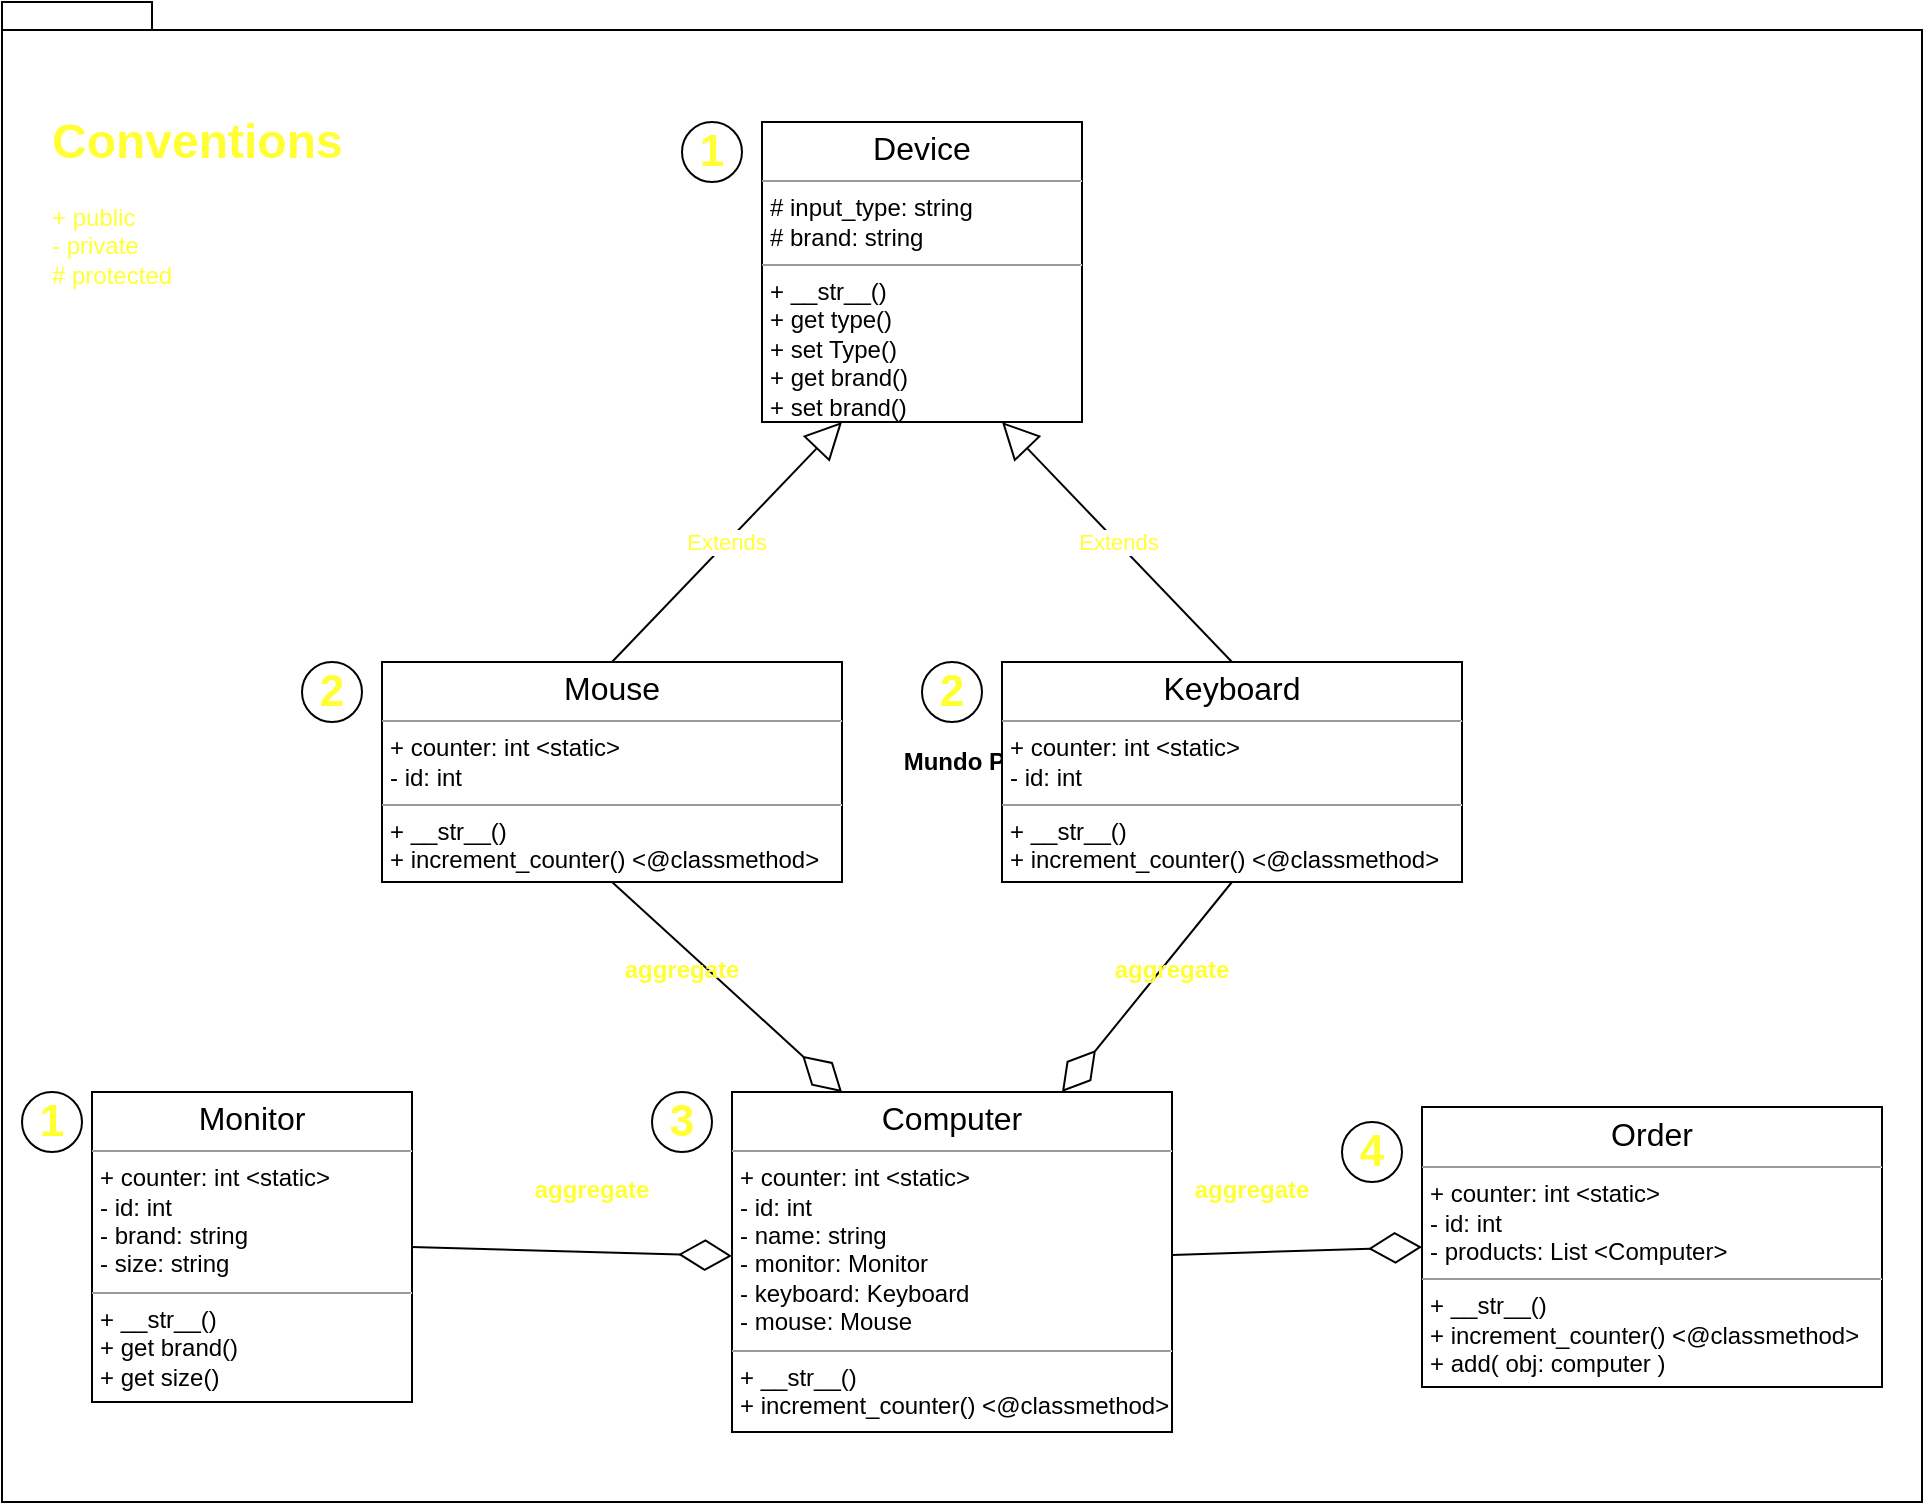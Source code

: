 <mxfile>
    <diagram id="qayZgwgJXsySZK4FvLoU" name="Class Diagram">
        <mxGraphModel dx="1017" dy="533" grid="1" gridSize="10" guides="1" tooltips="1" connect="1" arrows="1" fold="1" page="1" pageScale="1" pageWidth="1100" pageHeight="850" math="0" shadow="0">
            <root>
                <mxCell id="0"/>
                <mxCell id="1" parent="0"/>
                <mxCell id="3" value="Mundo PC" style="shape=folder;fontStyle=1;spacingTop=10;tabWidth=40;tabHeight=14;tabPosition=left;html=1;" parent="1" vertex="1">
                    <mxGeometry x="30" y="30" width="960" height="750" as="geometry"/>
                </mxCell>
                <mxCell id="2" value="&lt;p style=&quot;margin: 0px ; margin-top: 4px ; text-align: center&quot;&gt;&lt;font style=&quot;font-size: 16px&quot;&gt;Computer&lt;/font&gt;&lt;/p&gt;&lt;hr size=&quot;1&quot;&gt;&lt;p style=&quot;margin: 0px ; margin-left: 4px&quot;&gt;+ counter: int &amp;lt;static&amp;gt;&lt;/p&gt;&lt;p style=&quot;margin: 0px ; margin-left: 4px&quot;&gt;- id: int&lt;/p&gt;&lt;p style=&quot;margin: 0px ; margin-left: 4px&quot;&gt;- name: string&lt;/p&gt;&lt;p style=&quot;margin: 0px ; margin-left: 4px&quot;&gt;- monitor: Monitor&lt;/p&gt;&lt;p style=&quot;margin: 0px ; margin-left: 4px&quot;&gt;- keyboard: Keyboard&lt;/p&gt;&lt;p style=&quot;margin: 0px ; margin-left: 4px&quot;&gt;- mouse: Mouse&lt;/p&gt;&lt;hr size=&quot;1&quot;&gt;&lt;p style=&quot;margin: 0px ; margin-left: 4px&quot;&gt;+ __str__()&lt;/p&gt;&lt;p style=&quot;margin: 0px ; margin-left: 4px&quot;&gt;+ increment_counter() &amp;lt;@classmethod&amp;gt;&lt;br&gt;&lt;/p&gt;" style="verticalAlign=top;align=left;overflow=fill;fontSize=12;fontFamily=Helvetica;html=1;" parent="1" vertex="1">
                    <mxGeometry x="395" y="575" width="220" height="170" as="geometry"/>
                </mxCell>
                <mxCell id="7" value="&lt;p style=&quot;margin: 0px ; margin-top: 4px ; text-align: center&quot;&gt;&lt;font style=&quot;font-size: 16px&quot;&gt;Monitor&lt;/font&gt;&lt;/p&gt;&lt;hr size=&quot;1&quot;&gt;&lt;p style=&quot;margin: 0px ; margin-left: 4px&quot;&gt;+ counter: int &amp;lt;static&amp;gt;&lt;/p&gt;&lt;p style=&quot;margin: 0px ; margin-left: 4px&quot;&gt;- id: int&lt;/p&gt;&lt;p style=&quot;margin: 0px ; margin-left: 4px&quot;&gt;- brand: string&lt;/p&gt;&lt;p style=&quot;margin: 0px ; margin-left: 4px&quot;&gt;- size: string&lt;/p&gt;&lt;hr size=&quot;1&quot;&gt;&lt;p style=&quot;margin: 0px ; margin-left: 4px&quot;&gt;+ __str__()&lt;/p&gt;&lt;p style=&quot;margin: 0px ; margin-left: 4px&quot;&gt;+ get brand()&lt;/p&gt;&lt;p style=&quot;margin: 0px ; margin-left: 4px&quot;&gt;+ get size()&lt;br&gt;&lt;/p&gt;" style="verticalAlign=top;align=left;overflow=fill;fontSize=12;fontFamily=Helvetica;html=1;" parent="1" vertex="1">
                    <mxGeometry x="75" y="575" width="160" height="155" as="geometry"/>
                </mxCell>
                <mxCell id="8" value="" style="endArrow=diamondThin;endFill=0;endSize=24;html=1;fontColor=#FFFF33;exitX=1;exitY=0.5;exitDx=0;exitDy=0;" parent="1" source="7" target="2" edge="1">
                    <mxGeometry width="160" relative="1" as="geometry">
                        <mxPoint x="355" y="830" as="sourcePoint"/>
                        <mxPoint x="515" y="830" as="targetPoint"/>
                    </mxGeometry>
                </mxCell>
                <mxCell id="9" value="aggregate" style="text;align=center;fontStyle=1;verticalAlign=middle;spacingLeft=3;spacingRight=3;strokeColor=none;rotatable=0;points=[[0,0.5],[1,0.5]];portConstraint=eastwest;fontColor=#FFFF33;" parent="1" vertex="1">
                    <mxGeometry x="285" y="610" width="80" height="26" as="geometry"/>
                </mxCell>
                <mxCell id="11" value="" style="endArrow=diamondThin;endFill=0;endSize=24;html=1;fontColor=#FFFF33;entryX=0;entryY=0.5;entryDx=0;entryDy=0;" parent="1" source="2" target="30" edge="1">
                    <mxGeometry width="160" relative="1" as="geometry">
                        <mxPoint x="355" y="820" as="sourcePoint"/>
                        <mxPoint x="515" y="820" as="targetPoint"/>
                    </mxGeometry>
                </mxCell>
                <mxCell id="12" value="aggregate" style="text;align=center;fontStyle=1;verticalAlign=middle;spacingLeft=3;spacingRight=3;strokeColor=none;rotatable=0;points=[[0,0.5],[1,0.5]];portConstraint=eastwest;fontColor=#FFFF33;" parent="1" vertex="1">
                    <mxGeometry x="615" y="610" width="80" height="26" as="geometry"/>
                </mxCell>
                <mxCell id="13" value="&lt;p style=&quot;margin: 0px ; margin-top: 4px ; text-align: center&quot;&gt;&lt;font style=&quot;font-size: 16px&quot;&gt;Device&lt;/font&gt;&lt;/p&gt;&lt;hr size=&quot;1&quot;&gt;&lt;p style=&quot;margin: 0px ; margin-left: 4px&quot;&gt;# input_type: string&lt;/p&gt;&lt;p style=&quot;margin: 0px ; margin-left: 4px&quot;&gt;# brand: string&lt;/p&gt;&lt;hr size=&quot;1&quot;&gt;&lt;p style=&quot;margin: 0px ; margin-left: 4px&quot;&gt;+ __str__()&lt;/p&gt;&lt;p style=&quot;margin: 0px ; margin-left: 4px&quot;&gt;+ get type()&lt;/p&gt;&lt;p style=&quot;margin: 0px ; margin-left: 4px&quot;&gt;+ set Type()&lt;/p&gt;&lt;p style=&quot;margin: 0px ; margin-left: 4px&quot;&gt;+ get brand()&lt;/p&gt;&lt;p style=&quot;margin: 0px ; margin-left: 4px&quot;&gt;+ set brand()&lt;/p&gt;" style="verticalAlign=top;align=left;overflow=fill;fontSize=12;fontFamily=Helvetica;html=1;" parent="1" vertex="1">
                    <mxGeometry x="410" y="90" width="160" height="150" as="geometry"/>
                </mxCell>
                <mxCell id="14" value="&lt;p style=&quot;margin: 0px ; margin-top: 4px ; text-align: center&quot;&gt;&lt;font style=&quot;font-size: 16px&quot;&gt;Mouse&lt;/font&gt;&lt;/p&gt;&lt;hr size=&quot;1&quot;&gt;&lt;p style=&quot;margin: 0px ; margin-left: 4px&quot;&gt;+ counter: int &amp;lt;static&amp;gt;&lt;/p&gt;&lt;p style=&quot;margin: 0px ; margin-left: 4px&quot;&gt;- id: int&lt;br&gt;&lt;/p&gt;&lt;hr size=&quot;1&quot;&gt;&lt;p style=&quot;margin: 0px ; margin-left: 4px&quot;&gt;+ __str__()&lt;/p&gt;&lt;p style=&quot;margin: 0px ; margin-left: 4px&quot;&gt;+ increment_counter() &amp;lt;@classmethod&amp;gt;&lt;/p&gt;" style="verticalAlign=top;align=left;overflow=fill;fontSize=12;fontFamily=Helvetica;html=1;" parent="1" vertex="1">
                    <mxGeometry x="220" y="360" width="230" height="110" as="geometry"/>
                </mxCell>
                <mxCell id="15" value="&lt;p style=&quot;margin: 0px ; margin-top: 4px ; text-align: center&quot;&gt;&lt;font style=&quot;font-size: 16px&quot;&gt;Keyboard&lt;/font&gt;&lt;/p&gt;&lt;hr size=&quot;1&quot;&gt;&lt;p style=&quot;margin: 0px ; margin-left: 4px&quot;&gt;+ counter: int &amp;lt;static&amp;gt;&lt;/p&gt;&lt;p style=&quot;margin: 0px ; margin-left: 4px&quot;&gt;- id: int&lt;br&gt;&lt;/p&gt;&lt;hr size=&quot;1&quot;&gt;&lt;p style=&quot;margin: 0px ; margin-left: 4px&quot;&gt;+ __str__()&lt;/p&gt;&lt;p style=&quot;margin: 0px ; margin-left: 4px&quot;&gt;+ increment_counter() &amp;lt;@classmethod&amp;gt;&lt;/p&gt;&lt;p style=&quot;margin: 0px ; margin-left: 4px&quot;&gt;&lt;/p&gt;" style="verticalAlign=top;align=left;overflow=fill;fontSize=12;fontFamily=Helvetica;html=1;" parent="1" vertex="1">
                    <mxGeometry x="530" y="360" width="230" height="110" as="geometry"/>
                </mxCell>
                <mxCell id="16" value="Extends" style="endArrow=block;endSize=16;endFill=0;html=1;fontColor=#FFFF33;exitX=0.5;exitY=0;exitDx=0;exitDy=0;entryX=0.25;entryY=1;entryDx=0;entryDy=0;" parent="1" source="14" target="13" edge="1">
                    <mxGeometry width="160" relative="1" as="geometry">
                        <mxPoint x="370" y="470" as="sourcePoint"/>
                        <mxPoint x="530" y="470" as="targetPoint"/>
                    </mxGeometry>
                </mxCell>
                <mxCell id="17" value="Extends" style="endArrow=block;endSize=16;endFill=0;html=1;fontColor=#FFFF33;entryX=0.75;entryY=1;entryDx=0;entryDy=0;exitX=0.5;exitY=0;exitDx=0;exitDy=0;" parent="1" source="15" target="13" edge="1">
                    <mxGeometry width="160" relative="1" as="geometry">
                        <mxPoint x="280" y="500" as="sourcePoint"/>
                        <mxPoint x="440" y="500" as="targetPoint"/>
                    </mxGeometry>
                </mxCell>
                <mxCell id="18" value="" style="endArrow=diamondThin;endFill=0;endSize=24;html=1;fontColor=#FFFF33;exitX=0.5;exitY=1;exitDx=0;exitDy=0;entryX=0.25;entryY=0;entryDx=0;entryDy=0;" parent="1" source="14" target="2" edge="1">
                    <mxGeometry width="160" relative="1" as="geometry">
                        <mxPoint x="370" y="560" as="sourcePoint"/>
                        <mxPoint x="530" y="560" as="targetPoint"/>
                    </mxGeometry>
                </mxCell>
                <mxCell id="19" value="" style="endArrow=diamondThin;endFill=0;endSize=24;html=1;fontColor=#FFFF33;exitX=0.5;exitY=1;exitDx=0;exitDy=0;entryX=0.75;entryY=0;entryDx=0;entryDy=0;" parent="1" source="15" target="2" edge="1">
                    <mxGeometry width="160" relative="1" as="geometry">
                        <mxPoint x="370" y="560" as="sourcePoint"/>
                        <mxPoint x="530" y="560" as="targetPoint"/>
                    </mxGeometry>
                </mxCell>
                <mxCell id="20" value="aggregate" style="text;align=center;fontStyle=1;verticalAlign=middle;spacingLeft=3;spacingRight=3;strokeColor=none;rotatable=0;points=[[0,0.5],[1,0.5]];portConstraint=eastwest;fontColor=#FFFF33;" parent="1" vertex="1">
                    <mxGeometry x="575" y="500" width="80" height="26" as="geometry"/>
                </mxCell>
                <mxCell id="21" value="aggregate" style="text;align=center;fontStyle=1;verticalAlign=middle;spacingLeft=3;spacingRight=3;strokeColor=none;rotatable=0;points=[[0,0.5],[1,0.5]];portConstraint=eastwest;fontColor=#FFFF33;" parent="1" vertex="1">
                    <mxGeometry x="330" y="500" width="80" height="26" as="geometry"/>
                </mxCell>
                <mxCell id="23" value="&lt;h1&gt;Conventions&lt;/h1&gt;&lt;p&gt;+ public&amp;nbsp; &amp;nbsp; &amp;nbsp; &amp;nbsp; &amp;nbsp;&lt;font color=&quot;#ffffff&quot;&gt;counter&lt;/font&gt;&lt;br&gt;- private&amp;nbsp; &amp;nbsp; &amp;nbsp; &amp;nbsp; &lt;font color=&quot;#ffffff&quot;&gt;__id&lt;/font&gt;&lt;br&gt;# protected&amp;nbsp; &amp;nbsp;&lt;font color=&quot;#ffffff&quot;&gt;_type&lt;/font&gt;&lt;/p&gt;" style="text;html=1;strokeColor=none;fillColor=none;spacing=5;spacingTop=-20;whiteSpace=wrap;overflow=hidden;rounded=0;fontColor=#FFFF33;align=left;" parent="1" vertex="1">
                    <mxGeometry x="50" y="80" width="190" height="120" as="geometry"/>
                </mxCell>
                <mxCell id="24" value="&lt;b&gt;&lt;font style=&quot;font-size: 22px&quot;&gt;1&lt;/font&gt;&lt;/b&gt;" style="ellipse;whiteSpace=wrap;html=1;aspect=fixed;fontColor=#FFFF33;align=center;labelBackgroundColor=none;" parent="1" vertex="1">
                    <mxGeometry x="370" y="90" width="30" height="30" as="geometry"/>
                </mxCell>
                <mxCell id="25" value="&lt;b&gt;&lt;font style=&quot;font-size: 22px&quot;&gt;1&lt;/font&gt;&lt;/b&gt;" style="ellipse;whiteSpace=wrap;html=1;aspect=fixed;fontColor=#FFFF33;align=center;labelBackgroundColor=none;" parent="1" vertex="1">
                    <mxGeometry x="40" y="575" width="30" height="30" as="geometry"/>
                </mxCell>
                <mxCell id="26" value="&lt;b&gt;&lt;font style=&quot;font-size: 22px&quot;&gt;2&lt;/font&gt;&lt;/b&gt;" style="ellipse;whiteSpace=wrap;html=1;aspect=fixed;fontColor=#FFFF33;align=center;labelBackgroundColor=none;" parent="1" vertex="1">
                    <mxGeometry x="180" y="360" width="30" height="30" as="geometry"/>
                </mxCell>
                <mxCell id="27" value="&lt;b&gt;&lt;font style=&quot;font-size: 22px&quot;&gt;2&lt;/font&gt;&lt;/b&gt;" style="ellipse;whiteSpace=wrap;html=1;aspect=fixed;fontColor=#FFFF33;align=center;labelBackgroundColor=none;" parent="1" vertex="1">
                    <mxGeometry x="490" y="360" width="30" height="30" as="geometry"/>
                </mxCell>
                <mxCell id="28" value="&lt;b&gt;&lt;font style=&quot;font-size: 22px&quot;&gt;3&lt;/font&gt;&lt;/b&gt;" style="ellipse;whiteSpace=wrap;html=1;aspect=fixed;fontColor=#FFFF33;align=center;labelBackgroundColor=none;" parent="1" vertex="1">
                    <mxGeometry x="355" y="575" width="30" height="30" as="geometry"/>
                </mxCell>
                <mxCell id="29" value="&lt;b&gt;&lt;font style=&quot;font-size: 22px&quot;&gt;4&lt;/font&gt;&lt;/b&gt;" style="ellipse;whiteSpace=wrap;html=1;aspect=fixed;fontColor=#FFFF33;align=center;labelBackgroundColor=none;" parent="1" vertex="1">
                    <mxGeometry x="700" y="590" width="30" height="30" as="geometry"/>
                </mxCell>
                <mxCell id="30" value="&lt;p style=&quot;margin: 0px ; margin-top: 4px ; text-align: center&quot;&gt;&lt;font style=&quot;font-size: 16px&quot;&gt;Order&lt;/font&gt;&lt;/p&gt;&lt;hr size=&quot;1&quot;&gt;&lt;p style=&quot;margin: 0px ; margin-left: 4px&quot;&gt;+ counter: int &amp;lt;static&amp;gt;&lt;/p&gt;&lt;p style=&quot;margin: 0px ; margin-left: 4px&quot;&gt;- id: int&lt;br&gt;&lt;/p&gt;&lt;p style=&quot;margin: 0px ; margin-left: 4px&quot;&gt;- products: List &amp;lt;Computer&amp;gt;&lt;/p&gt;&lt;hr size=&quot;1&quot;&gt;&lt;p style=&quot;margin: 0px ; margin-left: 4px&quot;&gt;+ __str__()&lt;/p&gt;&lt;p style=&quot;margin: 0px ; margin-left: 4px&quot;&gt;+ increment_counter() &amp;lt;@classmethod&amp;gt;&lt;/p&gt;&lt;p style=&quot;margin: 0px 0px 0px 4px&quot;&gt;+ add( obj: computer )&lt;/p&gt;&lt;p style=&quot;margin: 0px ; margin-left: 4px&quot;&gt;&lt;/p&gt;" style="verticalAlign=top;align=left;overflow=fill;fontSize=12;fontFamily=Helvetica;html=1;" vertex="1" parent="1">
                    <mxGeometry x="740" y="582.5" width="230" height="140" as="geometry"/>
                </mxCell>
            </root>
        </mxGraphModel>
    </diagram>
</mxfile>